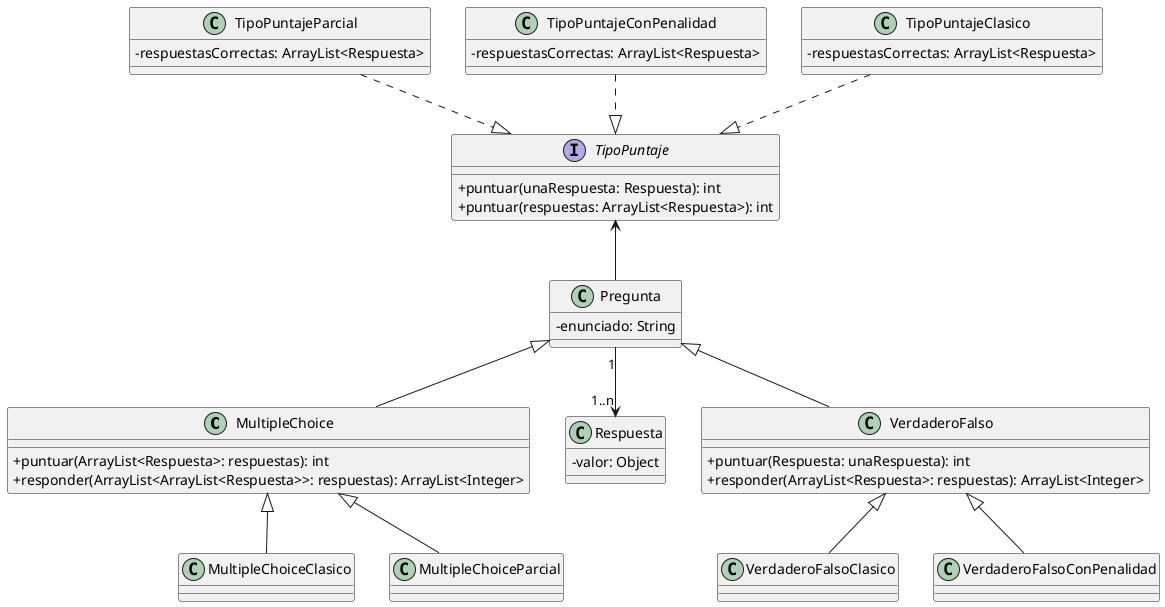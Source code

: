 @startuml
skinparam classAttributeIconSize 0

class MultipleChoice {
    + puntuar(ArrayList<Respuesta>: respuestas): int
    + responder(ArrayList<ArrayList<Respuesta>>: respuestas): ArrayList<Integer>
}

class MultipleChoiceClasico

class MultipleChoiceParcial

class Pregunta {
    - enunciado: String
}

class Respuesta {
    - valor: Object
}

class VerdaderoFalso {
    + puntuar(Respuesta: unaRespuesta): int
    + responder(ArrayList<Respuesta>: respuestas): ArrayList<Integer>
}

class VerdaderoFalsoClasico

class VerdaderoFalsoConPenalidad

interface TipoPuntaje {
    + puntuar(unaRespuesta: Respuesta): int
    + puntuar(respuestas: ArrayList<Respuesta>): int
}

class TipoPuntajeClasico {
    - respuestasCorrectas: ArrayList<Respuesta>
}

class TipoPuntajeConPenalidad {
    - respuestasCorrectas: ArrayList<Respuesta>
}

class TipoPuntajeParcial {
    - respuestasCorrectas: ArrayList<Respuesta>
}

'Ordenamiento De Cuadrados

'Herencia --|> cumple la relación 'es un'
Pregunta <|-- MultipleChoice
Pregunta <|-- VerdaderoFalso
MultipleChoice <|-- MultipleChoiceClasico
MultipleChoice <|-- MultipleChoiceParcial
VerdaderoFalso <|-- VerdaderoFalsoClasico
VerdaderoFalso <|-- VerdaderoFalsoConPenalidad

'Asociacion --> un objeto guarda a otro
Pregunta "1" --> "1..n" Respuesta
Pregunta -up-> TipoPuntaje

'Agregacion --o un objeto esta compuesto por otro pero no lo necesita para vivir

'Composicion --* un objeto es dueño de otro

'Dependencia ..> un objeto utiliza a otro porque lo recibe/devuelve

'Interfaces ..|> colección de declaraciones de métodos sin implemetnar
TipoPuntaje <|.up. TipoPuntajeClasico 
TipoPuntaje <|.up. TipoPuntajeConPenalidad
TipoPuntaje <|.up. TipoPuntajeParcial

@enduml